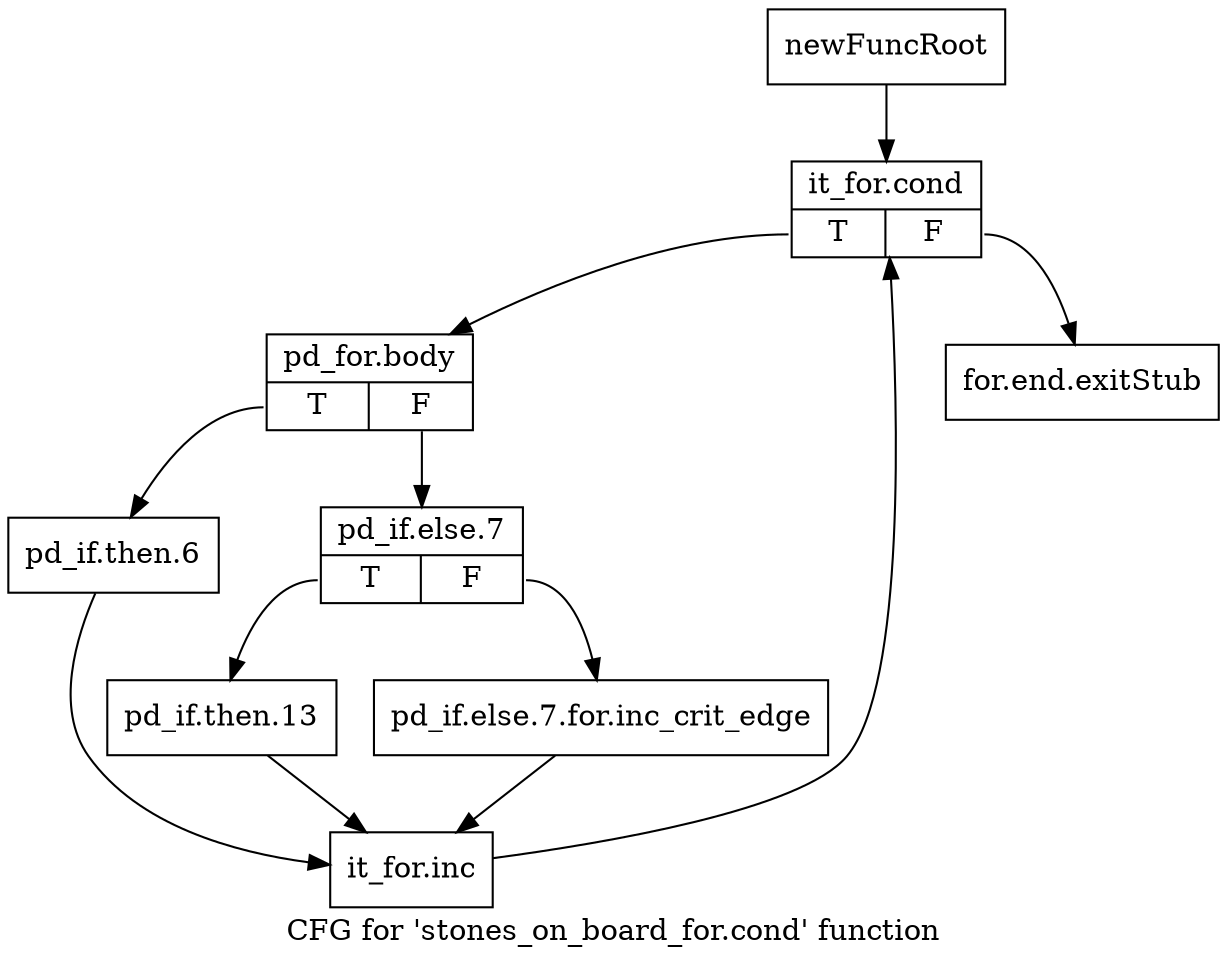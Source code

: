 digraph "CFG for 'stones_on_board_for.cond' function" {
	label="CFG for 'stones_on_board_for.cond' function";

	Node0x3e49240 [shape=record,label="{newFuncRoot}"];
	Node0x3e49240 -> Node0x3e495f0;
	Node0x3e495a0 [shape=record,label="{for.end.exitStub}"];
	Node0x3e495f0 [shape=record,label="{it_for.cond|{<s0>T|<s1>F}}"];
	Node0x3e495f0:s0 -> Node0x3e49640;
	Node0x3e495f0:s1 -> Node0x3e495a0;
	Node0x3e49640 [shape=record,label="{pd_for.body|{<s0>T|<s1>F}}"];
	Node0x3e49640:s0 -> Node0x3e49780;
	Node0x3e49640:s1 -> Node0x3e49690;
	Node0x3e49690 [shape=record,label="{pd_if.else.7|{<s0>T|<s1>F}}"];
	Node0x3e49690:s0 -> Node0x3e49730;
	Node0x3e49690:s1 -> Node0x3e496e0;
	Node0x3e496e0 [shape=record,label="{pd_if.else.7.for.inc_crit_edge}"];
	Node0x3e496e0 -> Node0x3e497d0;
	Node0x3e49730 [shape=record,label="{pd_if.then.13}"];
	Node0x3e49730 -> Node0x3e497d0;
	Node0x3e49780 [shape=record,label="{pd_if.then.6}"];
	Node0x3e49780 -> Node0x3e497d0;
	Node0x3e497d0 [shape=record,label="{it_for.inc}"];
	Node0x3e497d0 -> Node0x3e495f0;
}
